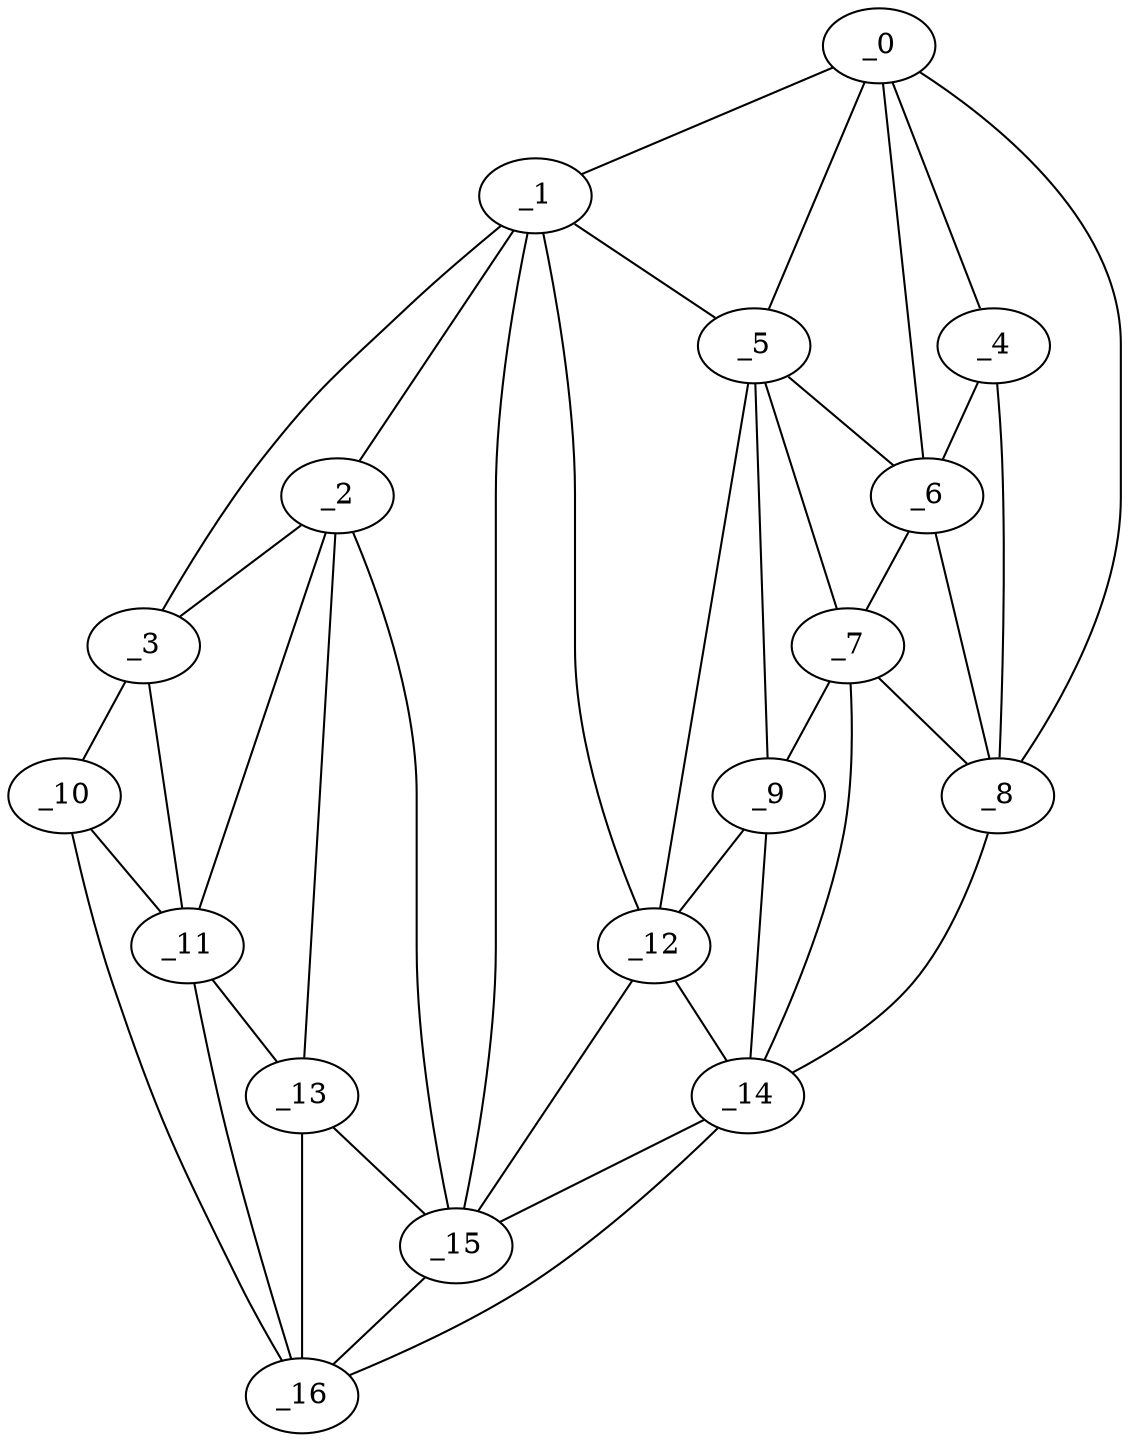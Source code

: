 graph "obj13__120.gxl" {
	_0	 [x=40,
		y=121];
	_1	 [x=41,
		y=33];
	_0 -- _1	 [valence=1];
	_4	 [x=66,
		y=109];
	_0 -- _4	 [valence=1];
	_5	 [x=67,
		y=87];
	_0 -- _5	 [valence=1];
	_6	 [x=68,
		y=100];
	_0 -- _6	 [valence=2];
	_8	 [x=76,
		y=105];
	_0 -- _8	 [valence=1];
	_2	 [x=53,
		y=24];
	_1 -- _2	 [valence=1];
	_3	 [x=56,
		y=5];
	_1 -- _3	 [valence=1];
	_1 -- _5	 [valence=1];
	_12	 [x=80,
		y=75];
	_1 -- _12	 [valence=2];
	_15	 [x=88,
		y=41];
	_1 -- _15	 [valence=2];
	_2 -- _3	 [valence=2];
	_11	 [x=78,
		y=13];
	_2 -- _11	 [valence=1];
	_13	 [x=81,
		y=19];
	_2 -- _13	 [valence=1];
	_2 -- _15	 [valence=2];
	_10	 [x=78,
		y=5];
	_3 -- _10	 [valence=1];
	_3 -- _11	 [valence=2];
	_4 -- _6	 [valence=2];
	_4 -- _8	 [valence=2];
	_5 -- _6	 [valence=2];
	_7	 [x=75,
		y=97];
	_5 -- _7	 [valence=2];
	_9	 [x=77,
		y=83];
	_5 -- _9	 [valence=2];
	_5 -- _12	 [valence=2];
	_6 -- _7	 [valence=2];
	_6 -- _8	 [valence=1];
	_7 -- _8	 [valence=2];
	_7 -- _9	 [valence=1];
	_14	 [x=87,
		y=68];
	_7 -- _14	 [valence=2];
	_8 -- _14	 [valence=1];
	_9 -- _12	 [valence=1];
	_9 -- _14	 [valence=2];
	_10 -- _11	 [valence=2];
	_16	 [x=90,
		y=24];
	_10 -- _16	 [valence=1];
	_11 -- _13	 [valence=2];
	_11 -- _16	 [valence=2];
	_12 -- _14	 [valence=2];
	_12 -- _15	 [valence=2];
	_13 -- _15	 [valence=2];
	_13 -- _16	 [valence=1];
	_14 -- _15	 [valence=2];
	_14 -- _16	 [valence=1];
	_15 -- _16	 [valence=2];
}
